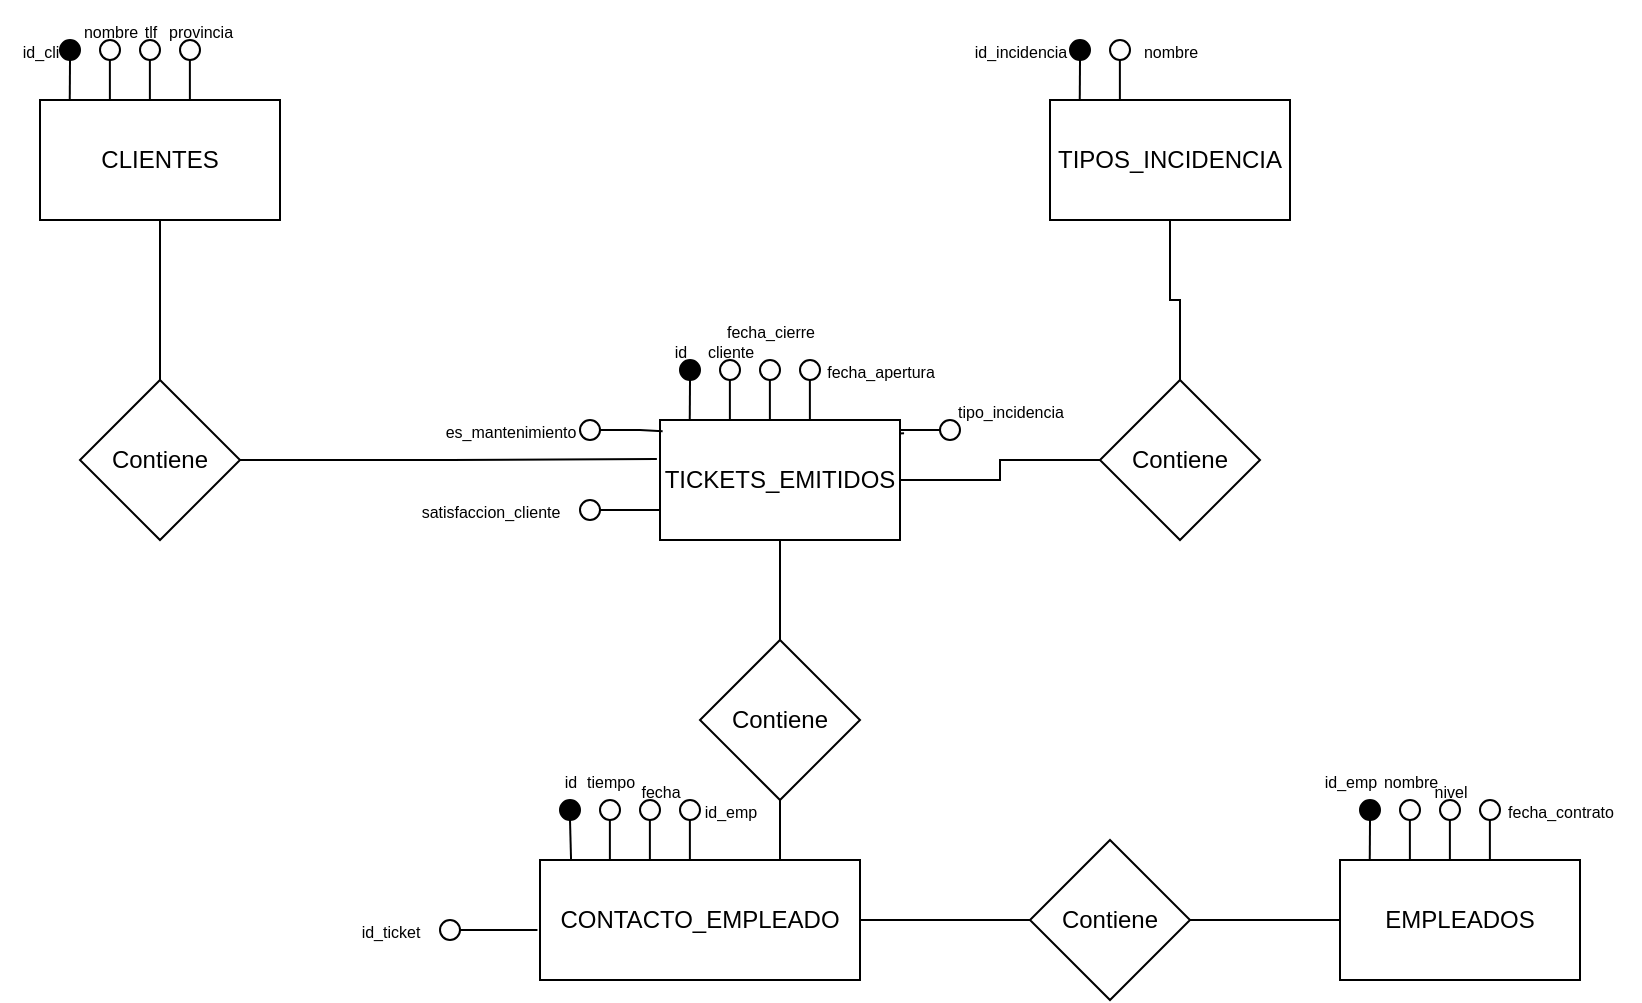 <mxfile version="26.1.0">
  <diagram name="Página-1" id="wWbybW4AgsydUM7M1q-k">
    <mxGraphModel dx="1195" dy="608" grid="1" gridSize="10" guides="1" tooltips="1" connect="1" arrows="1" fold="1" page="1" pageScale="1" pageWidth="827" pageHeight="1169" math="0" shadow="0">
      <root>
        <mxCell id="0" />
        <mxCell id="1" parent="0" />
        <mxCell id="frDuJ9KVxLly9ldDbSw8-1" value="CLIENTES" style="rounded=0;whiteSpace=wrap;html=1;" parent="1" vertex="1">
          <mxGeometry x="30" y="60" width="120" height="60" as="geometry" />
        </mxCell>
        <mxCell id="frDuJ9KVxLly9ldDbSw8-2" value="" style="ellipse;whiteSpace=wrap;html=1;aspect=fixed;fillColor=#000000;" parent="1" vertex="1">
          <mxGeometry x="40" y="30" width="10" height="10" as="geometry" />
        </mxCell>
        <mxCell id="frDuJ9KVxLly9ldDbSw8-3" value="" style="endArrow=none;html=1;rounded=0;entryX=0.5;entryY=1;entryDx=0;entryDy=0;exitX=0.124;exitY=0;exitDx=0;exitDy=0;exitPerimeter=0;" parent="1" source="frDuJ9KVxLly9ldDbSw8-1" target="frDuJ9KVxLly9ldDbSw8-2" edge="1">
          <mxGeometry width="50" height="50" relative="1" as="geometry">
            <mxPoint x="40" y="60" as="sourcePoint" />
            <mxPoint x="90" y="10" as="targetPoint" />
          </mxGeometry>
        </mxCell>
        <mxCell id="frDuJ9KVxLly9ldDbSw8-4" value="" style="ellipse;whiteSpace=wrap;html=1;aspect=fixed;" parent="1" vertex="1">
          <mxGeometry x="60" y="30" width="10" height="10" as="geometry" />
        </mxCell>
        <mxCell id="frDuJ9KVxLly9ldDbSw8-5" value="" style="ellipse;whiteSpace=wrap;html=1;aspect=fixed;" parent="1" vertex="1">
          <mxGeometry x="80" y="30" width="10" height="10" as="geometry" />
        </mxCell>
        <mxCell id="frDuJ9KVxLly9ldDbSw8-6" value="" style="ellipse;whiteSpace=wrap;html=1;aspect=fixed;" parent="1" vertex="1">
          <mxGeometry x="100" y="30" width="10" height="10" as="geometry" />
        </mxCell>
        <mxCell id="frDuJ9KVxLly9ldDbSw8-7" value="" style="endArrow=none;html=1;rounded=0;entryX=0.5;entryY=1;entryDx=0;entryDy=0;exitX=0.124;exitY=0;exitDx=0;exitDy=0;exitPerimeter=0;" parent="1" edge="1">
          <mxGeometry width="50" height="50" relative="1" as="geometry">
            <mxPoint x="64.94" y="60" as="sourcePoint" />
            <mxPoint x="64.94" y="40" as="targetPoint" />
          </mxGeometry>
        </mxCell>
        <mxCell id="frDuJ9KVxLly9ldDbSw8-8" value="" style="endArrow=none;html=1;rounded=0;entryX=0.5;entryY=1;entryDx=0;entryDy=0;exitX=0.124;exitY=0;exitDx=0;exitDy=0;exitPerimeter=0;" parent="1" edge="1">
          <mxGeometry width="50" height="50" relative="1" as="geometry">
            <mxPoint x="84.94" y="60" as="sourcePoint" />
            <mxPoint x="84.94" y="40" as="targetPoint" />
          </mxGeometry>
        </mxCell>
        <mxCell id="frDuJ9KVxLly9ldDbSw8-9" value="" style="endArrow=none;html=1;rounded=0;entryX=0.5;entryY=1;entryDx=0;entryDy=0;exitX=0.124;exitY=0;exitDx=0;exitDy=0;exitPerimeter=0;" parent="1" edge="1">
          <mxGeometry width="50" height="50" relative="1" as="geometry">
            <mxPoint x="104.94" y="60" as="sourcePoint" />
            <mxPoint x="104.94" y="40" as="targetPoint" />
          </mxGeometry>
        </mxCell>
        <mxCell id="frDuJ9KVxLly9ldDbSw8-10" value="EMPLEADOS" style="rounded=0;whiteSpace=wrap;html=1;" parent="1" vertex="1">
          <mxGeometry x="680" y="440" width="120" height="60" as="geometry" />
        </mxCell>
        <mxCell id="frDuJ9KVxLly9ldDbSw8-11" value="" style="ellipse;whiteSpace=wrap;html=1;aspect=fixed;fillColor=#000000;" parent="1" vertex="1">
          <mxGeometry x="690" y="410" width="10" height="10" as="geometry" />
        </mxCell>
        <mxCell id="frDuJ9KVxLly9ldDbSw8-12" value="" style="endArrow=none;html=1;rounded=0;entryX=0.5;entryY=1;entryDx=0;entryDy=0;exitX=0.124;exitY=0;exitDx=0;exitDy=0;exitPerimeter=0;" parent="1" source="frDuJ9KVxLly9ldDbSw8-10" target="frDuJ9KVxLly9ldDbSw8-11" edge="1">
          <mxGeometry width="50" height="50" relative="1" as="geometry">
            <mxPoint x="690" y="440" as="sourcePoint" />
            <mxPoint x="740" y="390" as="targetPoint" />
          </mxGeometry>
        </mxCell>
        <mxCell id="frDuJ9KVxLly9ldDbSw8-13" value="" style="ellipse;whiteSpace=wrap;html=1;aspect=fixed;" parent="1" vertex="1">
          <mxGeometry x="710" y="410" width="10" height="10" as="geometry" />
        </mxCell>
        <mxCell id="frDuJ9KVxLly9ldDbSw8-14" value="" style="ellipse;whiteSpace=wrap;html=1;aspect=fixed;" parent="1" vertex="1">
          <mxGeometry x="730" y="410" width="10" height="10" as="geometry" />
        </mxCell>
        <mxCell id="frDuJ9KVxLly9ldDbSw8-15" value="" style="ellipse;whiteSpace=wrap;html=1;aspect=fixed;" parent="1" vertex="1">
          <mxGeometry x="750" y="410" width="10" height="10" as="geometry" />
        </mxCell>
        <mxCell id="frDuJ9KVxLly9ldDbSw8-16" value="" style="endArrow=none;html=1;rounded=0;entryX=0.5;entryY=1;entryDx=0;entryDy=0;exitX=0.124;exitY=0;exitDx=0;exitDy=0;exitPerimeter=0;" parent="1" edge="1">
          <mxGeometry width="50" height="50" relative="1" as="geometry">
            <mxPoint x="714.94" y="440" as="sourcePoint" />
            <mxPoint x="714.94" y="420" as="targetPoint" />
          </mxGeometry>
        </mxCell>
        <mxCell id="frDuJ9KVxLly9ldDbSw8-17" value="" style="endArrow=none;html=1;rounded=0;entryX=0.5;entryY=1;entryDx=0;entryDy=0;exitX=0.124;exitY=0;exitDx=0;exitDy=0;exitPerimeter=0;" parent="1" edge="1">
          <mxGeometry width="50" height="50" relative="1" as="geometry">
            <mxPoint x="734.94" y="440" as="sourcePoint" />
            <mxPoint x="734.94" y="420" as="targetPoint" />
          </mxGeometry>
        </mxCell>
        <mxCell id="frDuJ9KVxLly9ldDbSw8-18" value="" style="endArrow=none;html=1;rounded=0;entryX=0.5;entryY=1;entryDx=0;entryDy=0;exitX=0.124;exitY=0;exitDx=0;exitDy=0;exitPerimeter=0;" parent="1" edge="1">
          <mxGeometry width="50" height="50" relative="1" as="geometry">
            <mxPoint x="754.94" y="440" as="sourcePoint" />
            <mxPoint x="754.94" y="420" as="targetPoint" />
          </mxGeometry>
        </mxCell>
        <mxCell id="frDuJ9KVxLly9ldDbSw8-19" value="TIPOS_INCIDENCIA" style="rounded=0;whiteSpace=wrap;html=1;" parent="1" vertex="1">
          <mxGeometry x="535" y="60" width="120" height="60" as="geometry" />
        </mxCell>
        <mxCell id="frDuJ9KVxLly9ldDbSw8-20" value="" style="ellipse;whiteSpace=wrap;html=1;aspect=fixed;fillColor=#000000;" parent="1" vertex="1">
          <mxGeometry x="545" y="30" width="10" height="10" as="geometry" />
        </mxCell>
        <mxCell id="frDuJ9KVxLly9ldDbSw8-21" value="" style="endArrow=none;html=1;rounded=0;entryX=0.5;entryY=1;entryDx=0;entryDy=0;exitX=0.124;exitY=0;exitDx=0;exitDy=0;exitPerimeter=0;" parent="1" source="frDuJ9KVxLly9ldDbSw8-19" target="frDuJ9KVxLly9ldDbSw8-20" edge="1">
          <mxGeometry width="50" height="50" relative="1" as="geometry">
            <mxPoint x="545" y="60" as="sourcePoint" />
            <mxPoint x="595" y="10" as="targetPoint" />
          </mxGeometry>
        </mxCell>
        <mxCell id="frDuJ9KVxLly9ldDbSw8-22" value="" style="ellipse;whiteSpace=wrap;html=1;aspect=fixed;" parent="1" vertex="1">
          <mxGeometry x="565" y="30" width="10" height="10" as="geometry" />
        </mxCell>
        <mxCell id="frDuJ9KVxLly9ldDbSw8-25" value="" style="endArrow=none;html=1;rounded=0;entryX=0.5;entryY=1;entryDx=0;entryDy=0;exitX=0.124;exitY=0;exitDx=0;exitDy=0;exitPerimeter=0;" parent="1" edge="1">
          <mxGeometry width="50" height="50" relative="1" as="geometry">
            <mxPoint x="569.94" y="60" as="sourcePoint" />
            <mxPoint x="569.94" y="40" as="targetPoint" />
          </mxGeometry>
        </mxCell>
        <mxCell id="frDuJ9KVxLly9ldDbSw8-28" value="TICKETS_EMITIDOS" style="rounded=0;whiteSpace=wrap;html=1;" parent="1" vertex="1">
          <mxGeometry x="340" y="220" width="120" height="60" as="geometry" />
        </mxCell>
        <mxCell id="frDuJ9KVxLly9ldDbSw8-29" value="" style="ellipse;whiteSpace=wrap;html=1;aspect=fixed;fillColor=#000000;" parent="1" vertex="1">
          <mxGeometry x="350" y="190" width="10" height="10" as="geometry" />
        </mxCell>
        <mxCell id="frDuJ9KVxLly9ldDbSw8-30" value="" style="endArrow=none;html=1;rounded=0;entryX=0.5;entryY=1;entryDx=0;entryDy=0;exitX=0.124;exitY=0;exitDx=0;exitDy=0;exitPerimeter=0;" parent="1" source="frDuJ9KVxLly9ldDbSw8-28" target="frDuJ9KVxLly9ldDbSw8-29" edge="1">
          <mxGeometry width="50" height="50" relative="1" as="geometry">
            <mxPoint x="350" y="220" as="sourcePoint" />
            <mxPoint x="400" y="170" as="targetPoint" />
          </mxGeometry>
        </mxCell>
        <mxCell id="frDuJ9KVxLly9ldDbSw8-31" value="" style="ellipse;whiteSpace=wrap;html=1;aspect=fixed;" parent="1" vertex="1">
          <mxGeometry x="370" y="190" width="10" height="10" as="geometry" />
        </mxCell>
        <mxCell id="frDuJ9KVxLly9ldDbSw8-32" value="" style="ellipse;whiteSpace=wrap;html=1;aspect=fixed;" parent="1" vertex="1">
          <mxGeometry x="390" y="190" width="10" height="10" as="geometry" />
        </mxCell>
        <mxCell id="frDuJ9KVxLly9ldDbSw8-33" value="" style="ellipse;whiteSpace=wrap;html=1;aspect=fixed;" parent="1" vertex="1">
          <mxGeometry x="410" y="190" width="10" height="10" as="geometry" />
        </mxCell>
        <mxCell id="frDuJ9KVxLly9ldDbSw8-34" value="" style="endArrow=none;html=1;rounded=0;entryX=0.5;entryY=1;entryDx=0;entryDy=0;exitX=0.124;exitY=0;exitDx=0;exitDy=0;exitPerimeter=0;" parent="1" edge="1">
          <mxGeometry width="50" height="50" relative="1" as="geometry">
            <mxPoint x="374.94" y="220" as="sourcePoint" />
            <mxPoint x="374.94" y="200" as="targetPoint" />
          </mxGeometry>
        </mxCell>
        <mxCell id="frDuJ9KVxLly9ldDbSw8-35" value="" style="endArrow=none;html=1;rounded=0;entryX=0.5;entryY=1;entryDx=0;entryDy=0;exitX=0.124;exitY=0;exitDx=0;exitDy=0;exitPerimeter=0;" parent="1" edge="1">
          <mxGeometry width="50" height="50" relative="1" as="geometry">
            <mxPoint x="394.94" y="220" as="sourcePoint" />
            <mxPoint x="394.94" y="200" as="targetPoint" />
          </mxGeometry>
        </mxCell>
        <mxCell id="frDuJ9KVxLly9ldDbSw8-36" value="" style="endArrow=none;html=1;rounded=0;entryX=0.5;entryY=1;entryDx=0;entryDy=0;exitX=0.124;exitY=0;exitDx=0;exitDy=0;exitPerimeter=0;" parent="1" edge="1">
          <mxGeometry width="50" height="50" relative="1" as="geometry">
            <mxPoint x="414.94" y="220" as="sourcePoint" />
            <mxPoint x="414.94" y="200" as="targetPoint" />
          </mxGeometry>
        </mxCell>
        <mxCell id="frDuJ9KVxLly9ldDbSw8-58" style="edgeStyle=orthogonalEdgeStyle;rounded=0;orthogonalLoop=1;jettySize=auto;html=1;endArrow=none;startFill=0;" parent="1" source="frDuJ9KVxLly9ldDbSw8-37" target="frDuJ9KVxLly9ldDbSw8-57" edge="1">
          <mxGeometry relative="1" as="geometry" />
        </mxCell>
        <mxCell id="frDuJ9KVxLly9ldDbSw8-37" value="CONTACTO_EMPLEADO" style="rounded=0;whiteSpace=wrap;html=1;" parent="1" vertex="1">
          <mxGeometry x="280" y="440" width="160" height="60" as="geometry" />
        </mxCell>
        <mxCell id="frDuJ9KVxLly9ldDbSw8-38" value="" style="ellipse;whiteSpace=wrap;html=1;aspect=fixed;fillColor=#000000;" parent="1" vertex="1">
          <mxGeometry x="290" y="410" width="10" height="10" as="geometry" />
        </mxCell>
        <mxCell id="frDuJ9KVxLly9ldDbSw8-39" value="" style="endArrow=none;html=1;rounded=0;entryX=0.5;entryY=1;entryDx=0;entryDy=0;exitX=0.097;exitY=-0.009;exitDx=0;exitDy=0;exitPerimeter=0;" parent="1" source="frDuJ9KVxLly9ldDbSw8-37" target="frDuJ9KVxLly9ldDbSw8-38" edge="1">
          <mxGeometry width="50" height="50" relative="1" as="geometry">
            <mxPoint x="290" y="440" as="sourcePoint" />
            <mxPoint x="340" y="390" as="targetPoint" />
          </mxGeometry>
        </mxCell>
        <mxCell id="frDuJ9KVxLly9ldDbSw8-40" value="" style="ellipse;whiteSpace=wrap;html=1;aspect=fixed;" parent="1" vertex="1">
          <mxGeometry x="310" y="410" width="10" height="10" as="geometry" />
        </mxCell>
        <mxCell id="frDuJ9KVxLly9ldDbSw8-41" value="" style="ellipse;whiteSpace=wrap;html=1;aspect=fixed;" parent="1" vertex="1">
          <mxGeometry x="330" y="410" width="10" height="10" as="geometry" />
        </mxCell>
        <mxCell id="frDuJ9KVxLly9ldDbSw8-42" value="" style="ellipse;whiteSpace=wrap;html=1;aspect=fixed;" parent="1" vertex="1">
          <mxGeometry x="350" y="410" width="10" height="10" as="geometry" />
        </mxCell>
        <mxCell id="frDuJ9KVxLly9ldDbSw8-43" value="" style="endArrow=none;html=1;rounded=0;entryX=0.5;entryY=1;entryDx=0;entryDy=0;exitX=0.124;exitY=0;exitDx=0;exitDy=0;exitPerimeter=0;" parent="1" edge="1">
          <mxGeometry width="50" height="50" relative="1" as="geometry">
            <mxPoint x="314.94" y="440" as="sourcePoint" />
            <mxPoint x="314.94" y="420" as="targetPoint" />
          </mxGeometry>
        </mxCell>
        <mxCell id="frDuJ9KVxLly9ldDbSw8-44" value="" style="endArrow=none;html=1;rounded=0;entryX=0.5;entryY=1;entryDx=0;entryDy=0;exitX=0.124;exitY=0;exitDx=0;exitDy=0;exitPerimeter=0;" parent="1" edge="1">
          <mxGeometry width="50" height="50" relative="1" as="geometry">
            <mxPoint x="334.94" y="440" as="sourcePoint" />
            <mxPoint x="334.94" y="420" as="targetPoint" />
          </mxGeometry>
        </mxCell>
        <mxCell id="frDuJ9KVxLly9ldDbSw8-45" value="" style="endArrow=none;html=1;rounded=0;entryX=0.5;entryY=1;entryDx=0;entryDy=0;exitX=0.124;exitY=0;exitDx=0;exitDy=0;exitPerimeter=0;" parent="1" edge="1">
          <mxGeometry width="50" height="50" relative="1" as="geometry">
            <mxPoint x="354.94" y="440" as="sourcePoint" />
            <mxPoint x="354.94" y="420" as="targetPoint" />
          </mxGeometry>
        </mxCell>
        <mxCell id="frDuJ9KVxLly9ldDbSw8-48" style="edgeStyle=orthogonalEdgeStyle;rounded=0;orthogonalLoop=1;jettySize=auto;html=1;endArrow=none;startFill=0;" parent="1" source="frDuJ9KVxLly9ldDbSw8-46" target="frDuJ9KVxLly9ldDbSw8-1" edge="1">
          <mxGeometry relative="1" as="geometry" />
        </mxCell>
        <mxCell id="frDuJ9KVxLly9ldDbSw8-46" value="Contiene" style="rhombus;whiteSpace=wrap;html=1;" parent="1" vertex="1">
          <mxGeometry x="50" y="200" width="80" height="80" as="geometry" />
        </mxCell>
        <mxCell id="frDuJ9KVxLly9ldDbSw8-49" style="edgeStyle=orthogonalEdgeStyle;rounded=0;orthogonalLoop=1;jettySize=auto;html=1;exitX=1;exitY=0.5;exitDx=0;exitDy=0;entryX=-0.013;entryY=0.326;entryDx=0;entryDy=0;entryPerimeter=0;endArrow=none;startFill=0;" parent="1" source="frDuJ9KVxLly9ldDbSw8-46" target="frDuJ9KVxLly9ldDbSw8-28" edge="1">
          <mxGeometry relative="1" as="geometry" />
        </mxCell>
        <mxCell id="frDuJ9KVxLly9ldDbSw8-51" value="" style="edgeStyle=orthogonalEdgeStyle;rounded=0;orthogonalLoop=1;jettySize=auto;html=1;endArrow=none;startFill=0;" parent="1" source="frDuJ9KVxLly9ldDbSw8-50" target="frDuJ9KVxLly9ldDbSw8-28" edge="1">
          <mxGeometry relative="1" as="geometry" />
        </mxCell>
        <mxCell id="frDuJ9KVxLly9ldDbSw8-52" value="" style="edgeStyle=orthogonalEdgeStyle;rounded=0;orthogonalLoop=1;jettySize=auto;html=1;endArrow=none;startFill=0;" parent="1" source="frDuJ9KVxLly9ldDbSw8-50" target="frDuJ9KVxLly9ldDbSw8-19" edge="1">
          <mxGeometry relative="1" as="geometry" />
        </mxCell>
        <mxCell id="frDuJ9KVxLly9ldDbSw8-50" value="Contiene" style="rhombus;whiteSpace=wrap;html=1;" parent="1" vertex="1">
          <mxGeometry x="560" y="200" width="80" height="80" as="geometry" />
        </mxCell>
        <mxCell id="frDuJ9KVxLly9ldDbSw8-55" style="edgeStyle=orthogonalEdgeStyle;rounded=0;orthogonalLoop=1;jettySize=auto;html=1;endArrow=none;startFill=0;" parent="1" source="frDuJ9KVxLly9ldDbSw8-53" target="frDuJ9KVxLly9ldDbSw8-28" edge="1">
          <mxGeometry relative="1" as="geometry" />
        </mxCell>
        <mxCell id="frDuJ9KVxLly9ldDbSw8-56" style="edgeStyle=orthogonalEdgeStyle;rounded=0;orthogonalLoop=1;jettySize=auto;html=1;entryX=0.75;entryY=0;entryDx=0;entryDy=0;endArrow=none;startFill=0;" parent="1" source="frDuJ9KVxLly9ldDbSw8-53" target="frDuJ9KVxLly9ldDbSw8-37" edge="1">
          <mxGeometry relative="1" as="geometry" />
        </mxCell>
        <mxCell id="frDuJ9KVxLly9ldDbSw8-53" value="Contiene" style="rhombus;whiteSpace=wrap;html=1;" parent="1" vertex="1">
          <mxGeometry x="360" y="330" width="80" height="80" as="geometry" />
        </mxCell>
        <mxCell id="frDuJ9KVxLly9ldDbSw8-59" style="edgeStyle=orthogonalEdgeStyle;rounded=0;orthogonalLoop=1;jettySize=auto;html=1;endArrow=none;startFill=0;" parent="1" source="frDuJ9KVxLly9ldDbSw8-57" target="frDuJ9KVxLly9ldDbSw8-10" edge="1">
          <mxGeometry relative="1" as="geometry" />
        </mxCell>
        <mxCell id="frDuJ9KVxLly9ldDbSw8-57" value="Contiene" style="rhombus;whiteSpace=wrap;html=1;" parent="1" vertex="1">
          <mxGeometry x="525" y="430" width="80" height="80" as="geometry" />
        </mxCell>
        <mxCell id="NuEj3pwI8VkuOMO4UWHV-1" value="&lt;font style=&quot;font-size: 8px;&quot;&gt;id_cli&lt;/font&gt;" style="text;html=1;align=center;verticalAlign=middle;resizable=0;points=[];autosize=1;strokeColor=none;fillColor=none;" vertex="1" parent="1">
          <mxGeometry x="10" y="20" width="40" height="30" as="geometry" />
        </mxCell>
        <mxCell id="NuEj3pwI8VkuOMO4UWHV-2" value="&lt;font style=&quot;font-size: 8px;&quot;&gt;nombre&lt;/font&gt;" style="text;html=1;align=center;verticalAlign=middle;resizable=0;points=[];autosize=1;strokeColor=none;fillColor=none;" vertex="1" parent="1">
          <mxGeometry x="40" y="10" width="50" height="30" as="geometry" />
        </mxCell>
        <mxCell id="NuEj3pwI8VkuOMO4UWHV-3" value="&lt;div&gt;&lt;font style=&quot;font-size: 8px;&quot;&gt;provincia&lt;/font&gt;&lt;/div&gt;" style="text;html=1;align=center;verticalAlign=middle;resizable=0;points=[];autosize=1;strokeColor=none;fillColor=none;" vertex="1" parent="1">
          <mxGeometry x="80" y="10" width="60" height="30" as="geometry" />
        </mxCell>
        <mxCell id="NuEj3pwI8VkuOMO4UWHV-4" value="&lt;font style=&quot;font-size: 8px;&quot;&gt;tlf&lt;/font&gt;" style="text;html=1;align=center;verticalAlign=middle;resizable=0;points=[];autosize=1;strokeColor=none;fillColor=none;" vertex="1" parent="1">
          <mxGeometry x="70" y="10" width="30" height="30" as="geometry" />
        </mxCell>
        <mxCell id="NuEj3pwI8VkuOMO4UWHV-5" value="&lt;font style=&quot;font-size: 8px;&quot;&gt;id_emp&lt;/font&gt;" style="text;html=1;align=center;verticalAlign=middle;resizable=0;points=[];autosize=1;strokeColor=none;fillColor=none;" vertex="1" parent="1">
          <mxGeometry x="660" y="385" width="50" height="30" as="geometry" />
        </mxCell>
        <mxCell id="NuEj3pwI8VkuOMO4UWHV-7" value="&lt;font style=&quot;font-size: 8px;&quot;&gt;fecha_contrato&lt;/font&gt;" style="text;html=1;align=center;verticalAlign=middle;resizable=0;points=[];autosize=1;strokeColor=none;fillColor=none;" vertex="1" parent="1">
          <mxGeometry x="750" y="400" width="80" height="30" as="geometry" />
        </mxCell>
        <mxCell id="NuEj3pwI8VkuOMO4UWHV-8" value="&lt;font style=&quot;font-size: 8px;&quot;&gt;nombre&lt;/font&gt;" style="text;html=1;align=center;verticalAlign=middle;resizable=0;points=[];autosize=1;strokeColor=none;fillColor=none;" vertex="1" parent="1">
          <mxGeometry x="690" y="385" width="50" height="30" as="geometry" />
        </mxCell>
        <mxCell id="NuEj3pwI8VkuOMO4UWHV-9" value="&lt;font style=&quot;font-size: 8px;&quot;&gt;nivel&lt;/font&gt;" style="text;html=1;align=center;verticalAlign=middle;resizable=0;points=[];autosize=1;strokeColor=none;fillColor=none;" vertex="1" parent="1">
          <mxGeometry x="715" y="390" width="40" height="30" as="geometry" />
        </mxCell>
        <mxCell id="NuEj3pwI8VkuOMO4UWHV-10" value="&lt;font style=&quot;font-size: 8px;&quot;&gt;id_ticket&lt;/font&gt;" style="text;html=1;align=center;verticalAlign=middle;resizable=0;points=[];autosize=1;strokeColor=none;fillColor=none;" vertex="1" parent="1">
          <mxGeometry x="180" y="460" width="50" height="30" as="geometry" />
        </mxCell>
        <mxCell id="NuEj3pwI8VkuOMO4UWHV-11" value="&lt;font style=&quot;font-size: 8px;&quot;&gt;fecha&lt;/font&gt;" style="text;html=1;align=center;verticalAlign=middle;resizable=0;points=[];autosize=1;strokeColor=none;fillColor=none;" vertex="1" parent="1">
          <mxGeometry x="320" y="390" width="40" height="30" as="geometry" />
        </mxCell>
        <mxCell id="NuEj3pwI8VkuOMO4UWHV-12" value="&lt;font style=&quot;font-size: 8px;&quot;&gt;id&lt;/font&gt;" style="text;html=1;align=center;verticalAlign=middle;resizable=0;points=[];autosize=1;strokeColor=none;fillColor=none;" vertex="1" parent="1">
          <mxGeometry x="280" y="385" width="30" height="30" as="geometry" />
        </mxCell>
        <mxCell id="NuEj3pwI8VkuOMO4UWHV-13" value="&lt;font style=&quot;font-size: 8px;&quot;&gt;id_emp&lt;/font&gt;" style="text;html=1;align=center;verticalAlign=middle;resizable=0;points=[];autosize=1;strokeColor=none;fillColor=none;" vertex="1" parent="1">
          <mxGeometry x="350" y="400" width="50" height="30" as="geometry" />
        </mxCell>
        <mxCell id="NuEj3pwI8VkuOMO4UWHV-14" value="&lt;font style=&quot;font-size: 8px;&quot;&gt;tiempo&lt;/font&gt;" style="text;html=1;align=center;verticalAlign=middle;resizable=0;points=[];autosize=1;strokeColor=none;fillColor=none;" vertex="1" parent="1">
          <mxGeometry x="290" y="385" width="50" height="30" as="geometry" />
        </mxCell>
        <mxCell id="NuEj3pwI8VkuOMO4UWHV-15" value="" style="ellipse;whiteSpace=wrap;html=1;aspect=fixed;" vertex="1" parent="1">
          <mxGeometry x="230" y="470" width="10" height="10" as="geometry" />
        </mxCell>
        <mxCell id="NuEj3pwI8VkuOMO4UWHV-16" style="edgeStyle=orthogonalEdgeStyle;rounded=0;orthogonalLoop=1;jettySize=auto;html=1;exitX=1;exitY=0.5;exitDx=0;exitDy=0;entryX=-0.008;entryY=0.583;entryDx=0;entryDy=0;entryPerimeter=0;endArrow=none;startFill=0;" edge="1" parent="1" source="NuEj3pwI8VkuOMO4UWHV-15" target="frDuJ9KVxLly9ldDbSw8-37">
          <mxGeometry relative="1" as="geometry" />
        </mxCell>
        <mxCell id="NuEj3pwI8VkuOMO4UWHV-20" value="&lt;div&gt;&lt;font style=&quot;font-size: 8px;&quot;&gt;id_incidencia&lt;/font&gt;&lt;/div&gt;" style="text;html=1;align=center;verticalAlign=middle;resizable=0;points=[];autosize=1;strokeColor=none;fillColor=none;" vertex="1" parent="1">
          <mxGeometry x="485" y="20" width="70" height="30" as="geometry" />
        </mxCell>
        <mxCell id="NuEj3pwI8VkuOMO4UWHV-21" value="&lt;div&gt;&lt;font style=&quot;font-size: 8px;&quot;&gt;nombre&lt;/font&gt;&lt;/div&gt;" style="text;html=1;align=center;verticalAlign=middle;resizable=0;points=[];autosize=1;strokeColor=none;fillColor=none;" vertex="1" parent="1">
          <mxGeometry x="570" y="20" width="50" height="30" as="geometry" />
        </mxCell>
        <mxCell id="NuEj3pwI8VkuOMO4UWHV-22" value="&lt;font style=&quot;font-size: 8px;&quot;&gt;fecha_cierre&lt;/font&gt;" style="text;html=1;align=center;verticalAlign=middle;resizable=0;points=[];autosize=1;strokeColor=none;fillColor=none;" vertex="1" parent="1">
          <mxGeometry x="360" y="160" width="70" height="30" as="geometry" />
        </mxCell>
        <mxCell id="NuEj3pwI8VkuOMO4UWHV-23" value="&lt;font style=&quot;font-size: 8px;&quot;&gt;cliente&lt;/font&gt;" style="text;html=1;align=center;verticalAlign=middle;resizable=0;points=[];autosize=1;strokeColor=none;fillColor=none;" vertex="1" parent="1">
          <mxGeometry x="350" y="170" width="50" height="30" as="geometry" />
        </mxCell>
        <mxCell id="NuEj3pwI8VkuOMO4UWHV-24" value="&lt;font style=&quot;font-size: 8px;&quot;&gt;id&lt;/font&gt;" style="text;html=1;align=center;verticalAlign=middle;resizable=0;points=[];autosize=1;strokeColor=none;fillColor=none;" vertex="1" parent="1">
          <mxGeometry x="335" y="170" width="30" height="30" as="geometry" />
        </mxCell>
        <mxCell id="NuEj3pwI8VkuOMO4UWHV-25" value="&lt;div&gt;&lt;font style=&quot;font-size: 8px;&quot;&gt;fecha_apertura&lt;/font&gt;&lt;/div&gt;" style="text;html=1;align=center;verticalAlign=middle;resizable=0;points=[];autosize=1;strokeColor=none;fillColor=none;" vertex="1" parent="1">
          <mxGeometry x="410" y="180" width="80" height="30" as="geometry" />
        </mxCell>
        <mxCell id="NuEj3pwI8VkuOMO4UWHV-26" value="&lt;font style=&quot;font-size: 8px;&quot;&gt;satisfaccion_cliente&lt;/font&gt;" style="text;html=1;align=center;verticalAlign=middle;resizable=0;points=[];autosize=1;strokeColor=none;fillColor=none;" vertex="1" parent="1">
          <mxGeometry x="210" y="250" width="90" height="30" as="geometry" />
        </mxCell>
        <mxCell id="NuEj3pwI8VkuOMO4UWHV-27" value="&lt;font style=&quot;font-size: 8px;&quot;&gt;es_mantenimiento&lt;/font&gt;" style="text;html=1;align=center;verticalAlign=middle;resizable=0;points=[];autosize=1;strokeColor=none;fillColor=none;" vertex="1" parent="1">
          <mxGeometry x="220" y="210" width="90" height="30" as="geometry" />
        </mxCell>
        <mxCell id="NuEj3pwI8VkuOMO4UWHV-28" value="&lt;font style=&quot;font-size: 8px;&quot;&gt;tipo_incidencia&lt;/font&gt;" style="text;html=1;align=center;verticalAlign=middle;resizable=0;points=[];autosize=1;strokeColor=none;fillColor=none;" vertex="1" parent="1">
          <mxGeometry x="475" y="200" width="80" height="30" as="geometry" />
        </mxCell>
        <mxCell id="NuEj3pwI8VkuOMO4UWHV-32" style="edgeStyle=orthogonalEdgeStyle;rounded=0;orthogonalLoop=1;jettySize=auto;html=1;entryX=0;entryY=0.75;entryDx=0;entryDy=0;endArrow=none;startFill=0;" edge="1" parent="1" source="NuEj3pwI8VkuOMO4UWHV-31" target="frDuJ9KVxLly9ldDbSw8-28">
          <mxGeometry relative="1" as="geometry" />
        </mxCell>
        <mxCell id="NuEj3pwI8VkuOMO4UWHV-31" value="" style="ellipse;whiteSpace=wrap;html=1;aspect=fixed;" vertex="1" parent="1">
          <mxGeometry x="300" y="260" width="10" height="10" as="geometry" />
        </mxCell>
        <mxCell id="NuEj3pwI8VkuOMO4UWHV-33" value="" style="ellipse;whiteSpace=wrap;html=1;aspect=fixed;" vertex="1" parent="1">
          <mxGeometry x="300" y="220" width="10" height="10" as="geometry" />
        </mxCell>
        <mxCell id="NuEj3pwI8VkuOMO4UWHV-34" style="edgeStyle=orthogonalEdgeStyle;rounded=0;orthogonalLoop=1;jettySize=auto;html=1;entryX=0.011;entryY=0.094;entryDx=0;entryDy=0;entryPerimeter=0;endArrow=none;startFill=0;" edge="1" parent="1" source="NuEj3pwI8VkuOMO4UWHV-33" target="frDuJ9KVxLly9ldDbSw8-28">
          <mxGeometry relative="1" as="geometry" />
        </mxCell>
        <mxCell id="NuEj3pwI8VkuOMO4UWHV-35" value="" style="ellipse;whiteSpace=wrap;html=1;aspect=fixed;" vertex="1" parent="1">
          <mxGeometry x="480" y="220" width="10" height="10" as="geometry" />
        </mxCell>
        <mxCell id="NuEj3pwI8VkuOMO4UWHV-36" style="edgeStyle=orthogonalEdgeStyle;rounded=0;orthogonalLoop=1;jettySize=auto;html=1;entryX=1.017;entryY=0.111;entryDx=0;entryDy=0;entryPerimeter=0;endArrow=none;startFill=0;" edge="1" parent="1" source="NuEj3pwI8VkuOMO4UWHV-35" target="frDuJ9KVxLly9ldDbSw8-28">
          <mxGeometry relative="1" as="geometry" />
        </mxCell>
      </root>
    </mxGraphModel>
  </diagram>
</mxfile>
